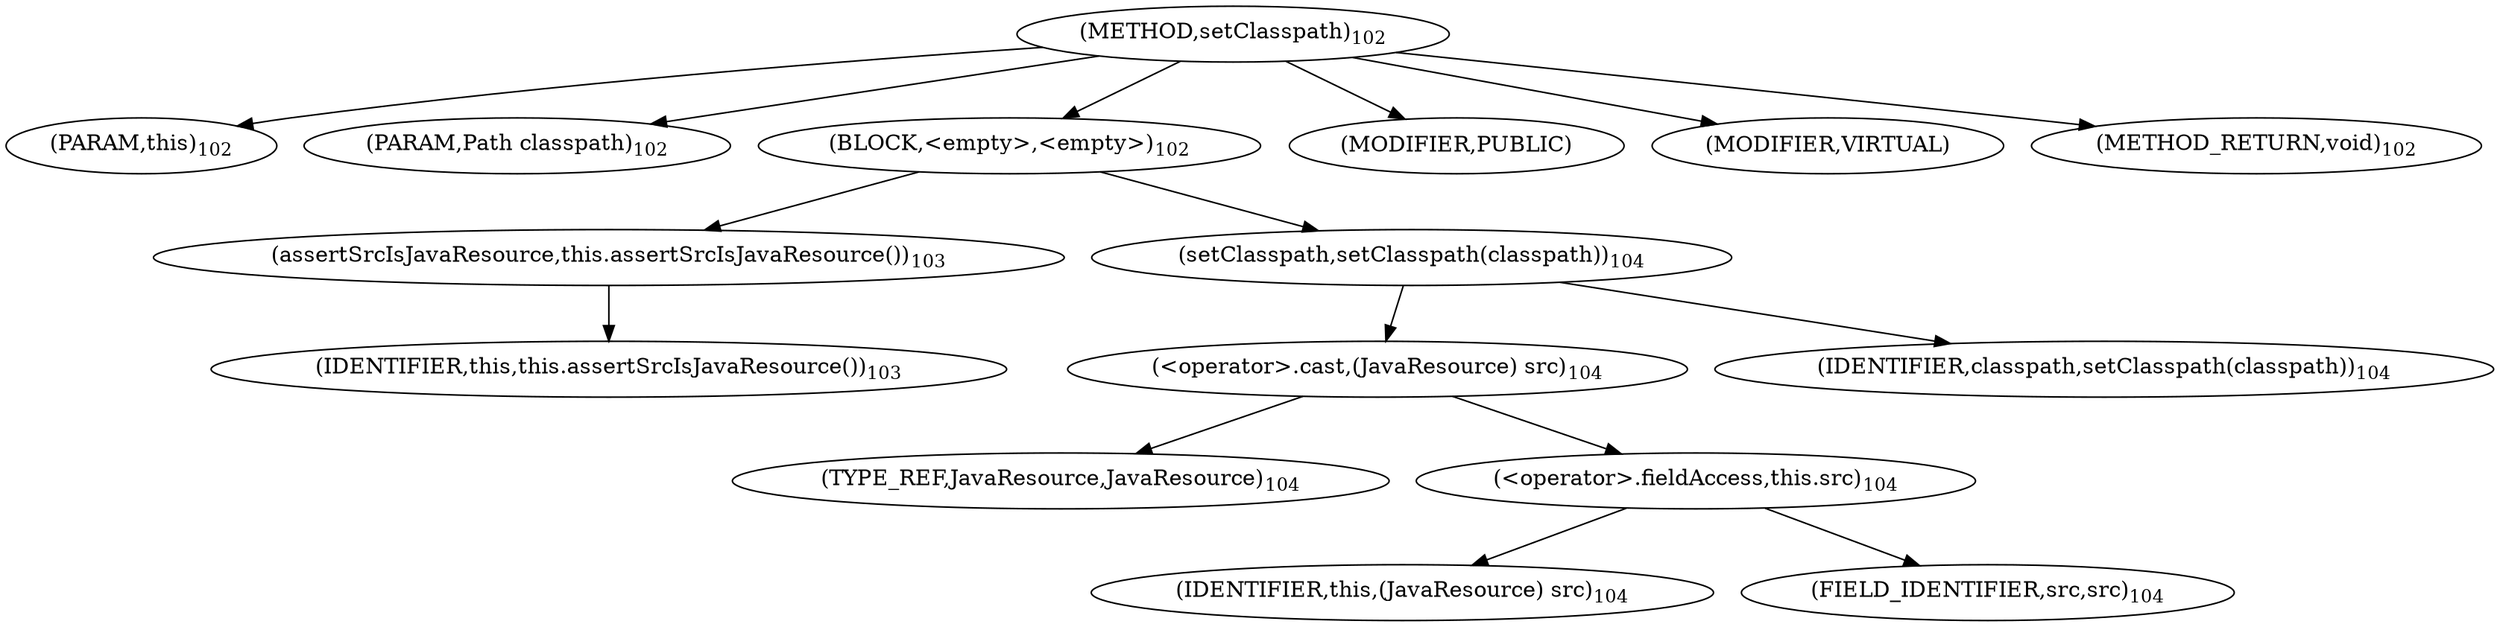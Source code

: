 digraph "setClasspath" {  
"97" [label = <(METHOD,setClasspath)<SUB>102</SUB>> ]
"10" [label = <(PARAM,this)<SUB>102</SUB>> ]
"98" [label = <(PARAM,Path classpath)<SUB>102</SUB>> ]
"99" [label = <(BLOCK,&lt;empty&gt;,&lt;empty&gt;)<SUB>102</SUB>> ]
"100" [label = <(assertSrcIsJavaResource,this.assertSrcIsJavaResource())<SUB>103</SUB>> ]
"9" [label = <(IDENTIFIER,this,this.assertSrcIsJavaResource())<SUB>103</SUB>> ]
"101" [label = <(setClasspath,setClasspath(classpath))<SUB>104</SUB>> ]
"102" [label = <(&lt;operator&gt;.cast,(JavaResource) src)<SUB>104</SUB>> ]
"103" [label = <(TYPE_REF,JavaResource,JavaResource)<SUB>104</SUB>> ]
"104" [label = <(&lt;operator&gt;.fieldAccess,this.src)<SUB>104</SUB>> ]
"105" [label = <(IDENTIFIER,this,(JavaResource) src)<SUB>104</SUB>> ]
"106" [label = <(FIELD_IDENTIFIER,src,src)<SUB>104</SUB>> ]
"107" [label = <(IDENTIFIER,classpath,setClasspath(classpath))<SUB>104</SUB>> ]
"108" [label = <(MODIFIER,PUBLIC)> ]
"109" [label = <(MODIFIER,VIRTUAL)> ]
"110" [label = <(METHOD_RETURN,void)<SUB>102</SUB>> ]
  "97" -> "10" 
  "97" -> "98" 
  "97" -> "99" 
  "97" -> "108" 
  "97" -> "109" 
  "97" -> "110" 
  "99" -> "100" 
  "99" -> "101" 
  "100" -> "9" 
  "101" -> "102" 
  "101" -> "107" 
  "102" -> "103" 
  "102" -> "104" 
  "104" -> "105" 
  "104" -> "106" 
}
